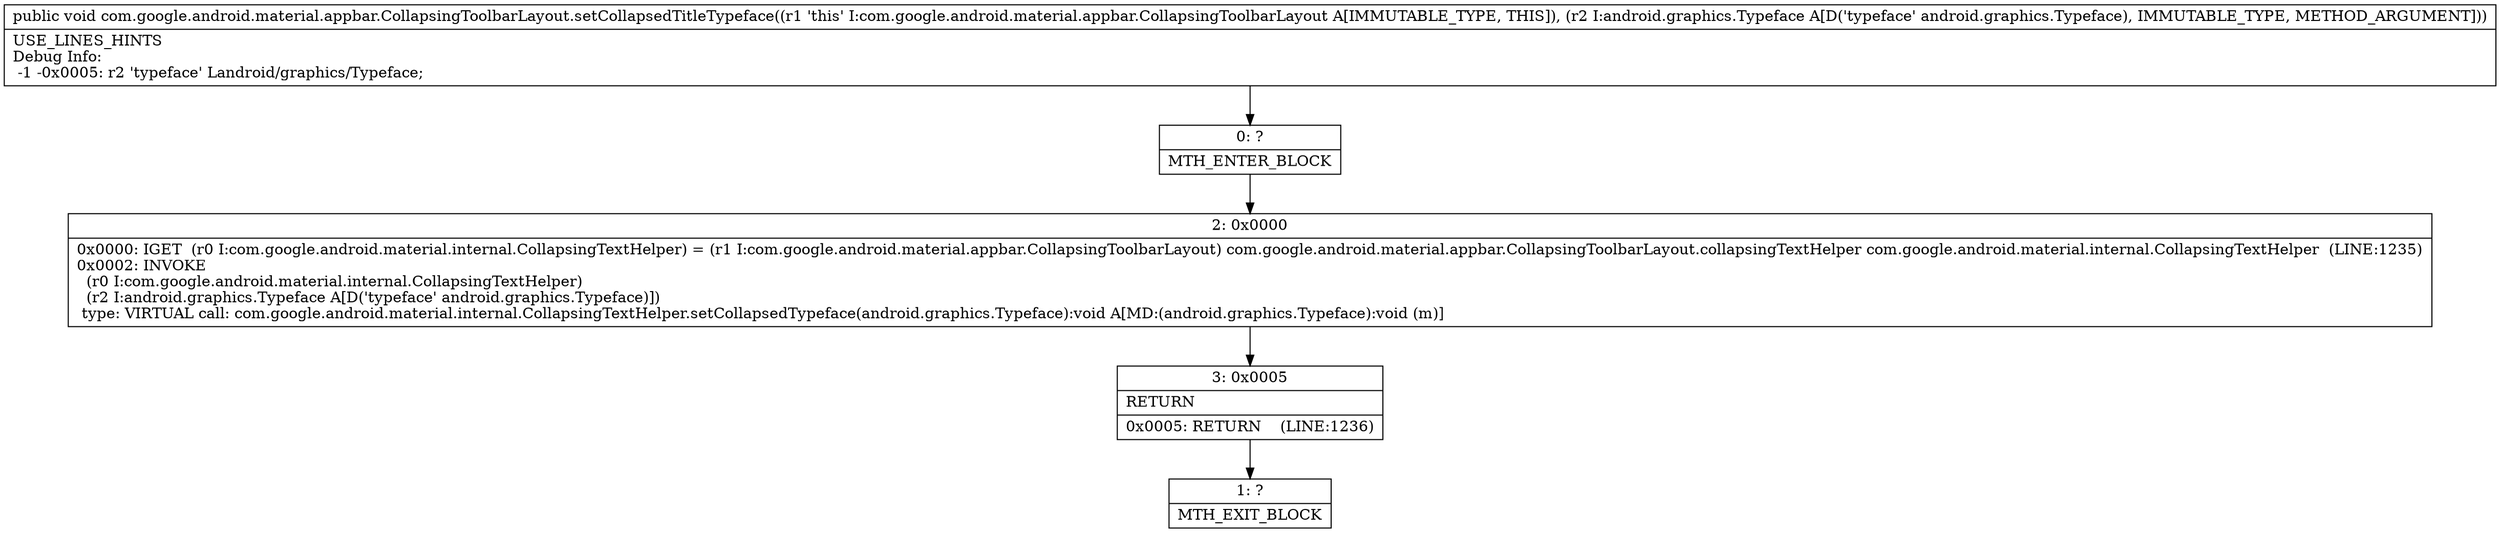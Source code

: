 digraph "CFG forcom.google.android.material.appbar.CollapsingToolbarLayout.setCollapsedTitleTypeface(Landroid\/graphics\/Typeface;)V" {
Node_0 [shape=record,label="{0\:\ ?|MTH_ENTER_BLOCK\l}"];
Node_2 [shape=record,label="{2\:\ 0x0000|0x0000: IGET  (r0 I:com.google.android.material.internal.CollapsingTextHelper) = (r1 I:com.google.android.material.appbar.CollapsingToolbarLayout) com.google.android.material.appbar.CollapsingToolbarLayout.collapsingTextHelper com.google.android.material.internal.CollapsingTextHelper  (LINE:1235)\l0x0002: INVOKE  \l  (r0 I:com.google.android.material.internal.CollapsingTextHelper)\l  (r2 I:android.graphics.Typeface A[D('typeface' android.graphics.Typeface)])\l type: VIRTUAL call: com.google.android.material.internal.CollapsingTextHelper.setCollapsedTypeface(android.graphics.Typeface):void A[MD:(android.graphics.Typeface):void (m)]\l}"];
Node_3 [shape=record,label="{3\:\ 0x0005|RETURN\l|0x0005: RETURN    (LINE:1236)\l}"];
Node_1 [shape=record,label="{1\:\ ?|MTH_EXIT_BLOCK\l}"];
MethodNode[shape=record,label="{public void com.google.android.material.appbar.CollapsingToolbarLayout.setCollapsedTitleTypeface((r1 'this' I:com.google.android.material.appbar.CollapsingToolbarLayout A[IMMUTABLE_TYPE, THIS]), (r2 I:android.graphics.Typeface A[D('typeface' android.graphics.Typeface), IMMUTABLE_TYPE, METHOD_ARGUMENT]))  | USE_LINES_HINTS\lDebug Info:\l  \-1 \-0x0005: r2 'typeface' Landroid\/graphics\/Typeface;\l}"];
MethodNode -> Node_0;Node_0 -> Node_2;
Node_2 -> Node_3;
Node_3 -> Node_1;
}

